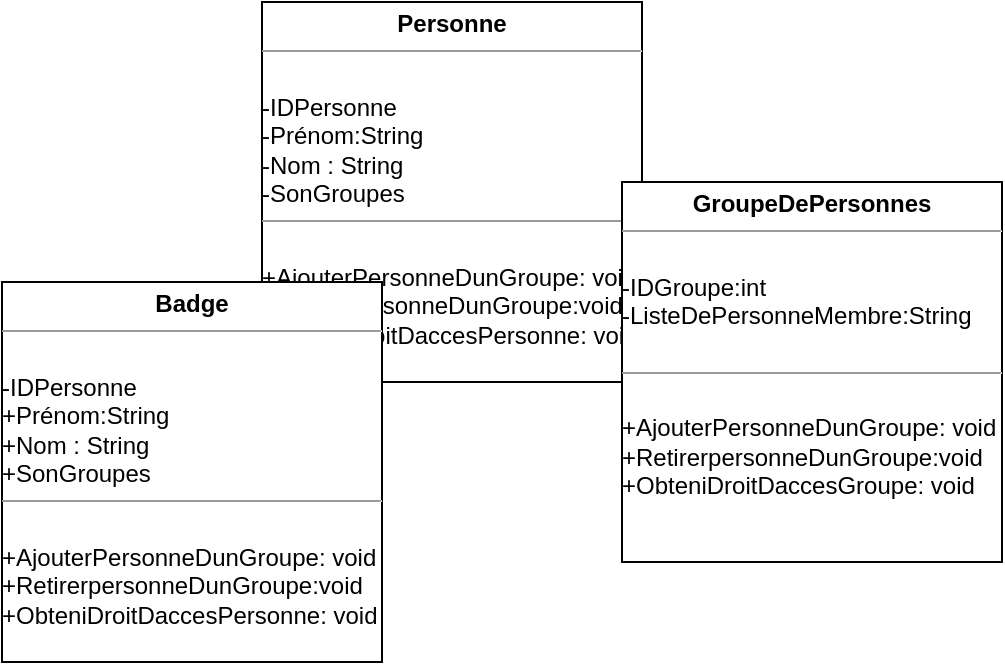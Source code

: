 <mxfile version="21.7.2" type="github">
  <diagram name="Page-1" id="p06Nskeuj_fNzVhQiGaa">
    <mxGraphModel dx="607" dy="348" grid="1" gridSize="10" guides="1" tooltips="1" connect="1" arrows="1" fold="1" page="1" pageScale="1" pageWidth="827" pageHeight="1169" math="0" shadow="0">
      <root>
        <mxCell id="0" />
        <mxCell id="1" parent="0" />
        <mxCell id="KpmXECyhZIi6u8O-qsFD-2" value="&lt;p style=&quot;margin:0px;margin-top:4px;text-align:center;&quot;&gt;&lt;b&gt;Personne&lt;/b&gt;&lt;/p&gt;&lt;hr size=&quot;1&quot;&gt;&lt;p style=&quot;margin:0px;margin-left:4px;&quot;&gt;&lt;br&gt;&lt;/p&gt;-IDPersonne&lt;br&gt;-Prénom:String&lt;br&gt;-Nom : String&lt;br&gt;-SonGroupes&lt;br&gt;&lt;hr size=&quot;1&quot;&gt;&lt;p style=&quot;margin:0px;margin-left:4px;&quot;&gt;&amp;nbsp;&lt;/p&gt;+AjouterPersonneDunGroupe: void&lt;br&gt;+RetirerpersonneDunGroupe:void&lt;br&gt;+ObteniDroitDaccesPersonne: void&lt;span style=&quot;background-color: initial;&quot;&gt;&lt;br&gt;&lt;/span&gt;" style="verticalAlign=top;align=left;overflow=fill;fontSize=12;fontFamily=Helvetica;html=1;whiteSpace=wrap;" vertex="1" parent="1">
          <mxGeometry x="150" y="110" width="190" height="190" as="geometry" />
        </mxCell>
        <mxCell id="KpmXECyhZIi6u8O-qsFD-3" value="&lt;p style=&quot;margin:0px;margin-top:4px;text-align:center;&quot;&gt;&lt;b&gt;Badge&lt;/b&gt;&lt;/p&gt;&lt;hr size=&quot;1&quot;&gt;&lt;p style=&quot;margin:0px;margin-left:4px;&quot;&gt;&lt;br&gt;&lt;/p&gt;-IDPersonne&lt;br&gt;+Prénom:String&lt;br&gt;+Nom : String&lt;br&gt;+SonGroupes&lt;br&gt;&lt;hr size=&quot;1&quot;&gt;&lt;p style=&quot;margin:0px;margin-left:4px;&quot;&gt;&amp;nbsp;&lt;/p&gt;+AjouterPersonneDunGroupe: void&lt;br&gt;+RetirerpersonneDunGroupe:void&lt;br&gt;+ObteniDroitDaccesPersonne: void&lt;span style=&quot;background-color: initial;&quot;&gt;&lt;br&gt;&lt;/span&gt;" style="verticalAlign=top;align=left;overflow=fill;fontSize=12;fontFamily=Helvetica;html=1;whiteSpace=wrap;" vertex="1" parent="1">
          <mxGeometry x="20" y="250" width="190" height="190" as="geometry" />
        </mxCell>
        <mxCell id="KpmXECyhZIi6u8O-qsFD-4" value="&lt;p style=&quot;margin:0px;margin-top:4px;text-align:center;&quot;&gt;&lt;b&gt;GroupeDePersonnes&lt;/b&gt;&lt;br&gt;&lt;/p&gt;&lt;hr size=&quot;1&quot;&gt;&lt;p style=&quot;margin:0px;margin-left:4px;&quot;&gt;&lt;br&gt;&lt;/p&gt;-IDGroupe:int&lt;br&gt;-ListeDePersonneMembre:String&lt;br&gt;&lt;br&gt;&lt;hr size=&quot;1&quot;&gt;&lt;p style=&quot;margin:0px;margin-left:4px;&quot;&gt;&amp;nbsp;&lt;/p&gt;+AjouterPersonneDunGroupe: void&lt;br&gt;+RetirerpersonneDunGroupe:void&lt;br&gt;+ObteniDroitDaccesGroupe: void&lt;span style=&quot;background-color: initial;&quot;&gt;&lt;br&gt;&lt;/span&gt;" style="verticalAlign=top;align=left;overflow=fill;fontSize=12;fontFamily=Helvetica;html=1;whiteSpace=wrap;" vertex="1" parent="1">
          <mxGeometry x="330" y="200" width="190" height="190" as="geometry" />
        </mxCell>
      </root>
    </mxGraphModel>
  </diagram>
</mxfile>
